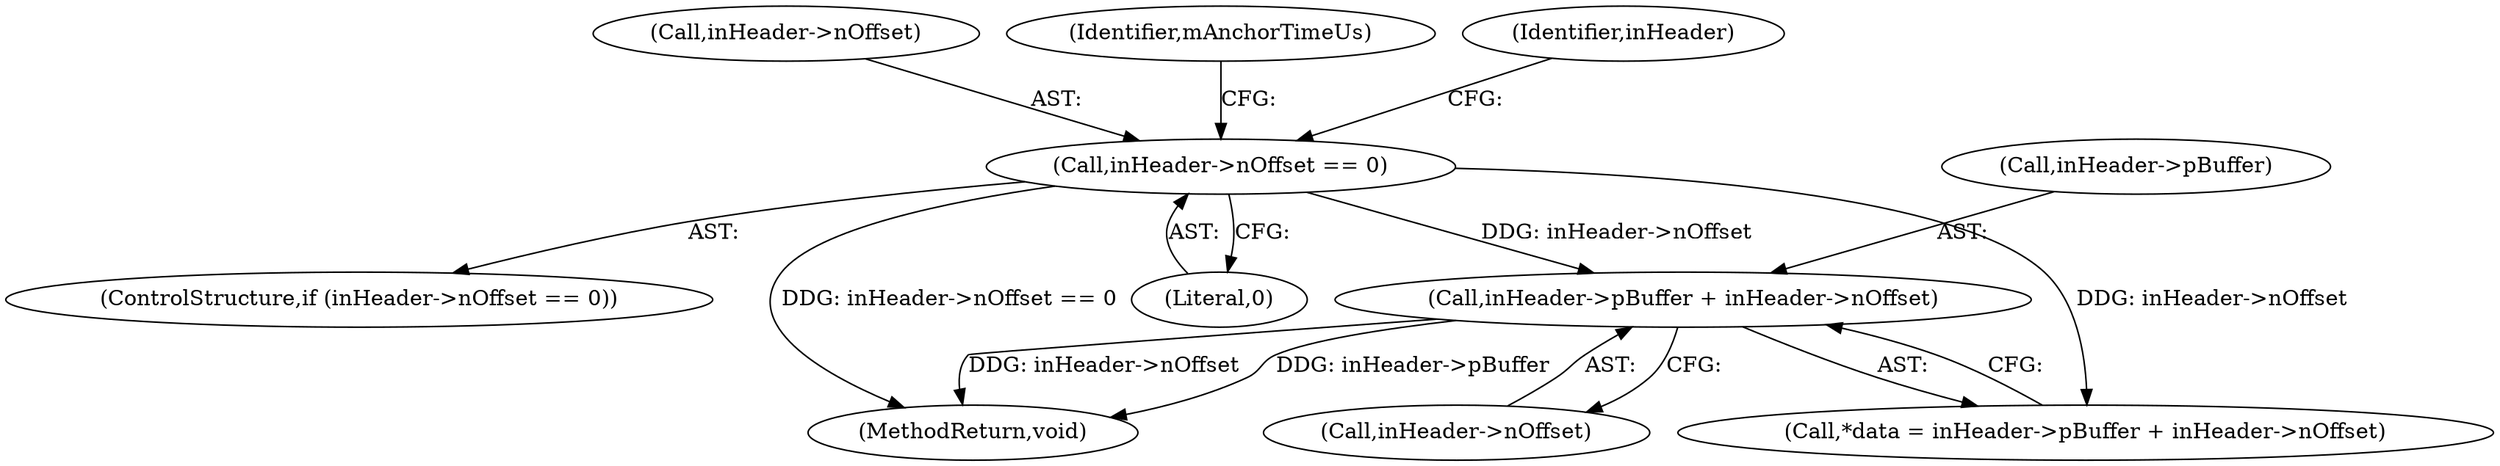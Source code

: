 digraph "0_Android_4e32001e4196f39ddd0b86686ae0231c8f5ed944@pointer" {
"1000417" [label="(Call,inHeader->pBuffer + inHeader->nOffset)"];
"1000390" [label="(Call,inHeader->nOffset == 0)"];
"1000585" [label="(MethodReturn,void)"];
"1000391" [label="(Call,inHeader->nOffset)"];
"1000390" [label="(Call,inHeader->nOffset == 0)"];
"1000394" [label="(Literal,0)"];
"1000417" [label="(Call,inHeader->pBuffer + inHeader->nOffset)"];
"1000397" [label="(Identifier,mAnchorTimeUs)"];
"1000389" [label="(ControlStructure,if (inHeader->nOffset == 0))"];
"1000421" [label="(Call,inHeader->nOffset)"];
"1000418" [label="(Call,inHeader->pBuffer)"];
"1000407" [label="(Identifier,inHeader)"];
"1000415" [label="(Call,*data = inHeader->pBuffer + inHeader->nOffset)"];
"1000417" -> "1000415"  [label="AST: "];
"1000417" -> "1000421"  [label="CFG: "];
"1000418" -> "1000417"  [label="AST: "];
"1000421" -> "1000417"  [label="AST: "];
"1000415" -> "1000417"  [label="CFG: "];
"1000417" -> "1000585"  [label="DDG: inHeader->pBuffer"];
"1000417" -> "1000585"  [label="DDG: inHeader->nOffset"];
"1000390" -> "1000417"  [label="DDG: inHeader->nOffset"];
"1000390" -> "1000389"  [label="AST: "];
"1000390" -> "1000394"  [label="CFG: "];
"1000391" -> "1000390"  [label="AST: "];
"1000394" -> "1000390"  [label="AST: "];
"1000397" -> "1000390"  [label="CFG: "];
"1000407" -> "1000390"  [label="CFG: "];
"1000390" -> "1000585"  [label="DDG: inHeader->nOffset == 0"];
"1000390" -> "1000415"  [label="DDG: inHeader->nOffset"];
}
